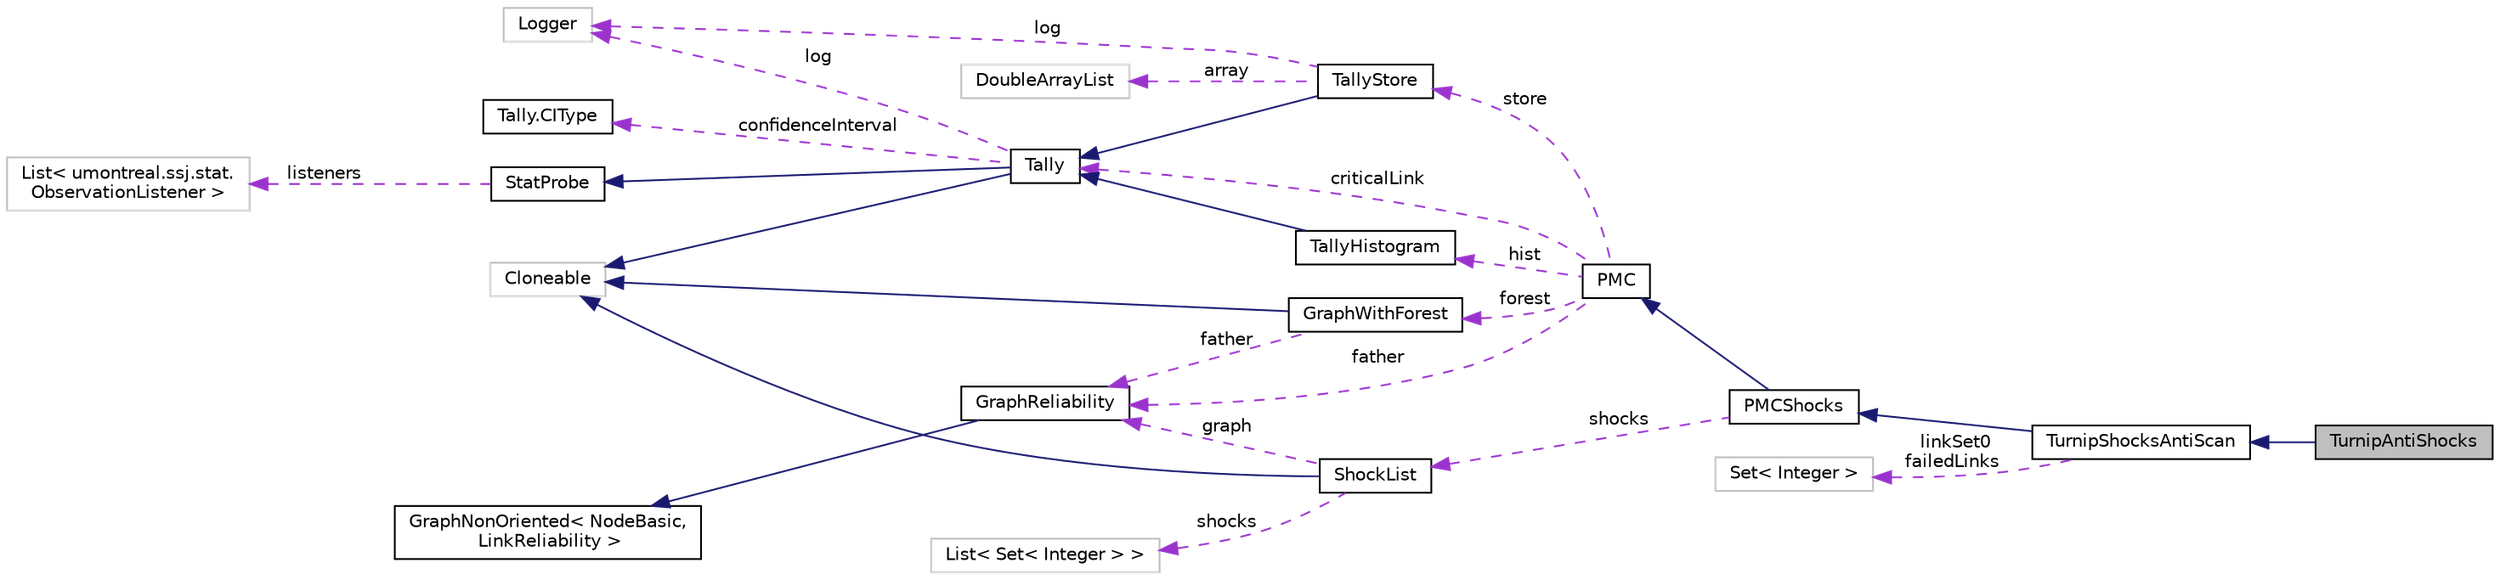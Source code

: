 digraph "TurnipAntiShocks"
{
 // INTERACTIVE_SVG=YES
  bgcolor="transparent";
  edge [fontname="Helvetica",fontsize="10",labelfontname="Helvetica",labelfontsize="10"];
  node [fontname="Helvetica",fontsize="10",shape=record];
  rankdir="LR";
  Node4 [label="TurnipAntiShocks",height=0.2,width=0.4,color="black", fillcolor="grey75", style="filled", fontcolor="black"];
  Node5 -> Node4 [dir="back",color="midnightblue",fontsize="10",style="solid",fontname="Helvetica"];
  Node5 [label="TurnipShocksAntiScan",height=0.2,width=0.4,color="black",URL="$d0/d0c/classumontreal_1_1ssj_1_1networks_1_1staticreliability_1_1TurnipShocksAntiScan.html",tooltip="This class implements the turnip algorithm with reverse scan to estimate the unreliability of a netwo..."];
  Node6 -> Node5 [dir="back",color="midnightblue",fontsize="10",style="solid",fontname="Helvetica"];
  Node6 [label="PMCShocks",height=0.2,width=0.4,color="black",URL="$d1/df0/classumontreal_1_1ssj_1_1networks_1_1staticreliability_1_1PMCShocks.html",tooltip="This class implements the Permutation Monte Carlo method with shocks to estimate the reliability of a..."];
  Node7 -> Node6 [dir="back",color="midnightblue",fontsize="10",style="solid",fontname="Helvetica"];
  Node7 [label="PMC",height=0.2,width=0.4,color="black",URL="$dc/db6/classumontreal_1_1ssj_1_1networks_1_1staticreliability_1_1PMC.html",tooltip="This class implements the Permutation Monte Carlo method to estimate the reliability of a network..."];
  Node8 -> Node7 [dir="back",color="darkorchid3",fontsize="10",style="dashed",label=" forest" ,fontname="Helvetica"];
  Node8 [label="GraphWithForest",height=0.2,width=0.4,color="black",URL="$d9/dde/classumontreal_1_1ssj_1_1networks_1_1staticreliability_1_1GraphWithForest.html",tooltip="This class implements forest and trees. "];
  Node9 -> Node8 [dir="back",color="midnightblue",fontsize="10",style="solid",fontname="Helvetica"];
  Node9 [label="Cloneable",height=0.2,width=0.4,color="grey75"];
  Node10 -> Node8 [dir="back",color="darkorchid3",fontsize="10",style="dashed",label=" father" ,fontname="Helvetica"];
  Node10 [label="GraphReliability",height=0.2,width=0.4,color="black",URL="$d6/d99/classumontreal_1_1ssj_1_1networks_1_1GraphReliability.html",tooltip="This class implements a stochastic non-oriented weighted graph (a network). "];
  Node11 -> Node10 [dir="back",color="midnightblue",fontsize="10",style="solid",fontname="Helvetica"];
  Node11 [label="GraphNonOriented\< NodeBasic,\l LinkReliability \>",height=0.2,width=0.4,color="black",URL="$de/d62/classumontreal_1_1ssj_1_1networks_1_1GraphNonOriented.html"];
  Node12 -> Node7 [dir="back",color="darkorchid3",fontsize="10",style="dashed",label=" criticalLink" ,fontname="Helvetica"];
  Node12 [label="Tally",height=0.2,width=0.4,color="black",URL="$d8/d54/classumontreal_1_1ssj_1_1stat_1_1Tally.html",tooltip="A subclass of StatProbe. "];
  Node13 -> Node12 [dir="back",color="midnightblue",fontsize="10",style="solid",fontname="Helvetica"];
  Node13 [label="StatProbe",height=0.2,width=0.4,color="black",URL="$d5/d8e/classumontreal_1_1ssj_1_1stat_1_1StatProbe.html",tooltip="The objects of this class are statistical probes or collectors, which are elementary devices for coll..."];
  Node14 -> Node13 [dir="back",color="darkorchid3",fontsize="10",style="dashed",label=" listeners" ,fontname="Helvetica"];
  Node14 [label="List\< umontreal.ssj.stat.\lObservationListener \>",height=0.2,width=0.4,color="grey75"];
  Node9 -> Node12 [dir="back",color="midnightblue",fontsize="10",style="solid",fontname="Helvetica"];
  Node15 -> Node12 [dir="back",color="darkorchid3",fontsize="10",style="dashed",label=" log" ,fontname="Helvetica"];
  Node15 [label="Logger",height=0.2,width=0.4,color="grey75"];
  Node16 -> Node12 [dir="back",color="darkorchid3",fontsize="10",style="dashed",label=" confidenceInterval" ,fontname="Helvetica"];
  Node16 [label="Tally.CIType",height=0.2,width=0.4,color="black",URL="$d9/df5/enumumontreal_1_1ssj_1_1stat_1_1Tally_1_1CIType.html"];
  Node17 -> Node7 [dir="back",color="darkorchid3",fontsize="10",style="dashed",label=" store" ,fontname="Helvetica"];
  Node17 [label="TallyStore",height=0.2,width=0.4,color="black",URL="$d8/de5/classumontreal_1_1ssj_1_1stat_1_1TallyStore.html",tooltip="This class is a variant of Tally for which the individual observations are stored in a list implement..."];
  Node12 -> Node17 [dir="back",color="midnightblue",fontsize="10",style="solid",fontname="Helvetica"];
  Node18 -> Node17 [dir="back",color="darkorchid3",fontsize="10",style="dashed",label=" array" ,fontname="Helvetica"];
  Node18 [label="DoubleArrayList",height=0.2,width=0.4,color="grey75"];
  Node15 -> Node17 [dir="back",color="darkorchid3",fontsize="10",style="dashed",label=" log" ,fontname="Helvetica"];
  Node10 -> Node7 [dir="back",color="darkorchid3",fontsize="10",style="dashed",label=" father" ,fontname="Helvetica"];
  Node19 -> Node7 [dir="back",color="darkorchid3",fontsize="10",style="dashed",label=" hist" ,fontname="Helvetica"];
  Node19 [label="TallyHistogram",height=0.2,width=0.4,color="black",URL="$de/d2f/classumontreal_1_1ssj_1_1stat_1_1TallyHistogram.html",tooltip="This class extends Tally. "];
  Node12 -> Node19 [dir="back",color="midnightblue",fontsize="10",style="solid",fontname="Helvetica"];
  Node20 -> Node6 [dir="back",color="darkorchid3",fontsize="10",style="dashed",label=" shocks" ,fontname="Helvetica"];
  Node20 [label="ShockList",height=0.2,width=0.4,color="black",URL="$d2/d1e/classumontreal_1_1ssj_1_1networks_1_1staticreliability_1_1ShockList.html",tooltip="This class implements lists of shocks which make sets of links in a graph fail simultaneously. "];
  Node9 -> Node20 [dir="back",color="midnightblue",fontsize="10",style="solid",fontname="Helvetica"];
  Node21 -> Node20 [dir="back",color="darkorchid3",fontsize="10",style="dashed",label=" shocks" ,fontname="Helvetica"];
  Node21 [label="List\< Set\< Integer \> \>",height=0.2,width=0.4,color="grey75"];
  Node10 -> Node20 [dir="back",color="darkorchid3",fontsize="10",style="dashed",label=" graph" ,fontname="Helvetica"];
  Node22 -> Node5 [dir="back",color="darkorchid3",fontsize="10",style="dashed",label=" linkSet0\nfailedLinks" ,fontname="Helvetica"];
  Node22 [label="Set\< Integer \>",height=0.2,width=0.4,color="grey75"];
}
